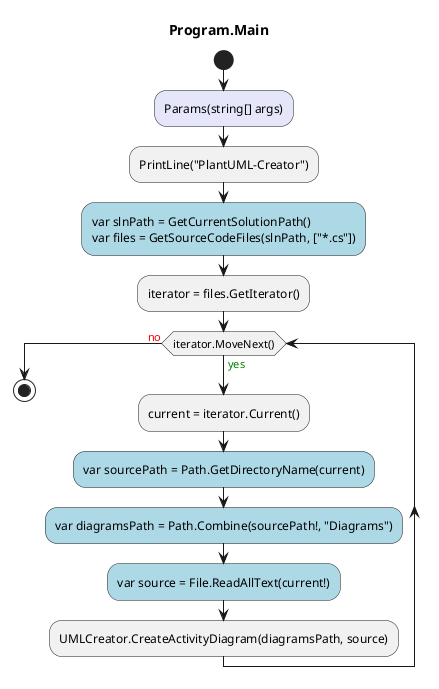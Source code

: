 @startuml Program.Main
title Program.Main
start
#Lavender:Params(string[] args);
:PrintLine("PlantUML-Creator");
#LightBlue:var slnPath = GetCurrentSolutionPath()
var files = GetSourceCodeFiles(slnPath, ["*.cs"]);
:iterator = files.GetIterator();
while (iterator.MoveNext()) is (<color:green>yes)
:current = iterator.Current();
      #LightBlue:var sourcePath = Path.GetDirectoryName(current);
      #LightBlue:var diagramsPath = Path.Combine(sourcePath!, "Diagrams");
      #LightBlue:var source = File.ReadAllText(current!);
      :UMLCreator.CreateActivityDiagram(diagramsPath, source);
endwhile (<color:red>no)
stop
@enduml
